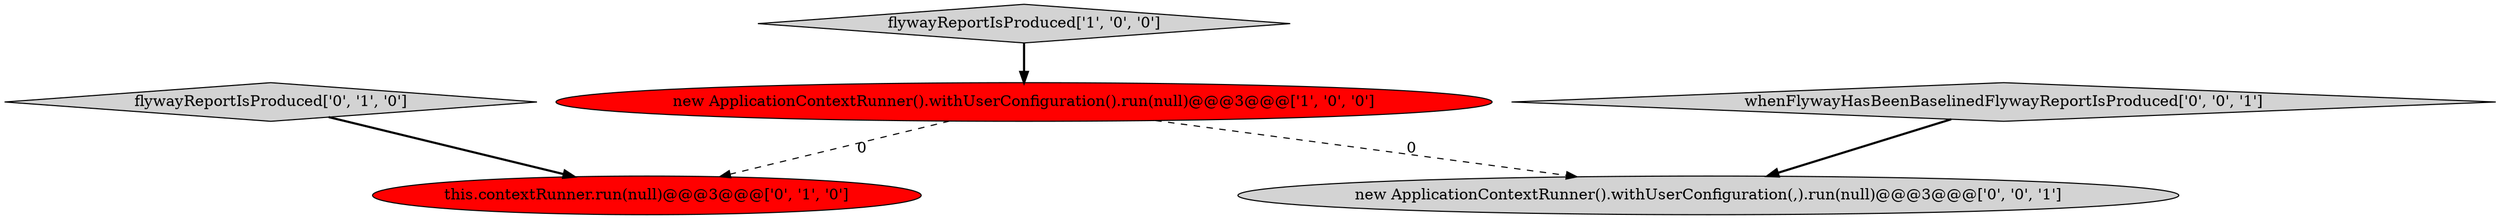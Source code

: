 digraph {
3 [style = filled, label = "this.contextRunner.run(null)@@@3@@@['0', '1', '0']", fillcolor = red, shape = ellipse image = "AAA1AAABBB2BBB"];
5 [style = filled, label = "new ApplicationContextRunner().withUserConfiguration(,).run(null)@@@3@@@['0', '0', '1']", fillcolor = lightgray, shape = ellipse image = "AAA0AAABBB3BBB"];
2 [style = filled, label = "flywayReportIsProduced['0', '1', '0']", fillcolor = lightgray, shape = diamond image = "AAA0AAABBB2BBB"];
1 [style = filled, label = "flywayReportIsProduced['1', '0', '0']", fillcolor = lightgray, shape = diamond image = "AAA0AAABBB1BBB"];
0 [style = filled, label = "new ApplicationContextRunner().withUserConfiguration().run(null)@@@3@@@['1', '0', '0']", fillcolor = red, shape = ellipse image = "AAA1AAABBB1BBB"];
4 [style = filled, label = "whenFlywayHasBeenBaselinedFlywayReportIsProduced['0', '0', '1']", fillcolor = lightgray, shape = diamond image = "AAA0AAABBB3BBB"];
0->3 [style = dashed, label="0"];
1->0 [style = bold, label=""];
0->5 [style = dashed, label="0"];
4->5 [style = bold, label=""];
2->3 [style = bold, label=""];
}
